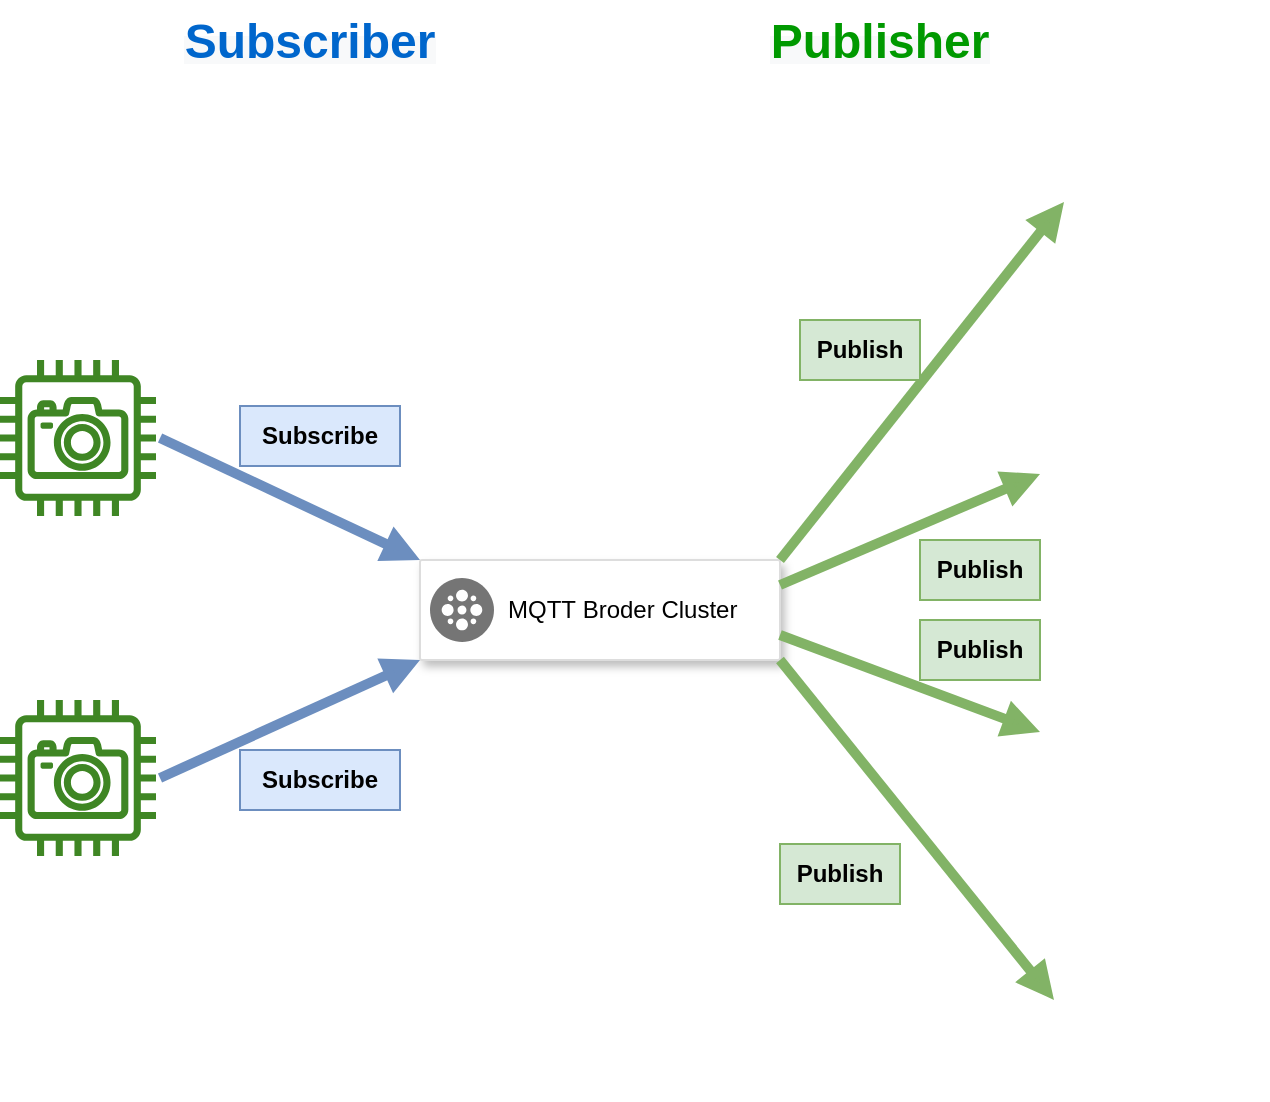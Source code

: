 <mxfile version="20.0.0" type="github">
  <diagram id="NAYpggJsyva3lEqOiGOr" name="Page-1">
    <mxGraphModel dx="1369" dy="661" grid="1" gridSize="10" guides="1" tooltips="1" connect="1" arrows="1" fold="1" page="1" pageScale="1" pageWidth="827" pageHeight="1169" math="0" shadow="0">
      <root>
        <mxCell id="0" />
        <mxCell id="1" parent="0" />
        <mxCell id="WDl2ei13sb9K8poqejtt-1" value="" style="sketch=0;outlineConnect=0;fontColor=#232F3E;gradientColor=none;fillColor=#3F8624;strokeColor=none;dashed=0;verticalLabelPosition=bottom;verticalAlign=top;align=center;html=1;fontSize=12;fontStyle=0;aspect=fixed;pointerEvents=1;shape=mxgraph.aws4.camera;" vertex="1" parent="1">
          <mxGeometry x="90" y="230" width="78" height="78" as="geometry" />
        </mxCell>
        <mxCell id="WDl2ei13sb9K8poqejtt-2" value="" style="sketch=0;outlineConnect=0;fontColor=#232F3E;gradientColor=none;fillColor=#3F8624;strokeColor=none;dashed=0;verticalLabelPosition=bottom;verticalAlign=top;align=center;html=1;fontSize=12;fontStyle=0;aspect=fixed;pointerEvents=1;shape=mxgraph.aws4.camera;" vertex="1" parent="1">
          <mxGeometry x="90" y="400" width="78" height="78" as="geometry" />
        </mxCell>
        <mxCell id="WDl2ei13sb9K8poqejtt-3" value="" style="strokeColor=#dddddd;shadow=1;strokeWidth=1;rounded=1;absoluteArcSize=1;arcSize=2;" vertex="1" parent="1">
          <mxGeometry x="300" y="330" width="180" height="50" as="geometry" />
        </mxCell>
        <mxCell id="WDl2ei13sb9K8poqejtt-4" value="&lt;div style=&quot;text-align: center;&quot;&gt;&lt;span style=&quot;background-color: initial;&quot;&gt;MQTT&amp;nbsp;&lt;/span&gt;&lt;span style=&quot;background-color: initial;&quot;&gt;Broder&amp;nbsp;&lt;/span&gt;&lt;span style=&quot;background-color: initial;&quot;&gt;Cluster&lt;/span&gt;&lt;/div&gt;" style="sketch=0;dashed=0;connectable=0;html=1;fillColor=#757575;strokeColor=none;shape=mxgraph.gcp2.cluster;part=1;labelPosition=right;verticalLabelPosition=middle;align=left;verticalAlign=middle;spacingLeft=5;fontSize=12;" vertex="1" parent="WDl2ei13sb9K8poqejtt-3">
          <mxGeometry y="0.5" width="32" height="32" relative="1" as="geometry">
            <mxPoint x="5" y="-16" as="offset" />
          </mxGeometry>
        </mxCell>
        <mxCell id="WDl2ei13sb9K8poqejtt-5" value="" style="shape=image;verticalLabelPosition=bottom;labelBackgroundColor=default;verticalAlign=top;aspect=fixed;imageAspect=0;image=https://is1-ssl.mzstatic.com/image/thumb/Purple114/v4/c5/90/f9/c590f9ae-b6f5-b412-1456-228c4067a8d3/AppIcon-85-220-0-4-2x.png/1200x630bb.png;" vertex="1" parent="1">
          <mxGeometry x="617" y="500" width="100" height="100" as="geometry" />
        </mxCell>
        <mxCell id="WDl2ei13sb9K8poqejtt-6" value="" style="shape=image;verticalLabelPosition=bottom;labelBackgroundColor=default;verticalAlign=top;aspect=fixed;imageAspect=0;image=https://upload.wikimedia.org/wikipedia/commons/2/2d/Mobile-Smartphone-icon.png;" vertex="1" parent="1">
          <mxGeometry x="610" y="360" width="112" height="112" as="geometry" />
        </mxCell>
        <mxCell id="WDl2ei13sb9K8poqejtt-7" value="" style="shape=image;verticalLabelPosition=bottom;labelBackgroundColor=default;verticalAlign=top;aspect=fixed;imageAspect=0;image=https://findicons.com/files/icons/315/hydropro_v2/512/my_computer.png;" vertex="1" parent="1">
          <mxGeometry x="622" y="100" width="102" height="102" as="geometry" />
        </mxCell>
        <mxCell id="WDl2ei13sb9K8poqejtt-8" value="" style="shape=image;verticalLabelPosition=bottom;labelBackgroundColor=default;verticalAlign=top;aspect=fixed;imageAspect=0;image=https://cdn-icons-png.flaticon.com/512/1803/1803974.png;" vertex="1" parent="1">
          <mxGeometry x="610" y="230" width="114" height="114" as="geometry" />
        </mxCell>
        <mxCell id="WDl2ei13sb9K8poqejtt-9" value="" style="endArrow=block;html=1;rounded=0;entryX=0;entryY=0;entryDx=0;entryDy=0;strokeWidth=5;fillColor=#dae8fc;strokeColor=#6c8ebf;exitX=1.026;exitY=0.5;exitDx=0;exitDy=0;exitPerimeter=0;endFill=1;" edge="1" parent="1" source="WDl2ei13sb9K8poqejtt-1" target="WDl2ei13sb9K8poqejtt-3">
          <mxGeometry width="50" height="50" relative="1" as="geometry">
            <mxPoint x="390" y="370" as="sourcePoint" />
            <mxPoint x="440" y="320" as="targetPoint" />
          </mxGeometry>
        </mxCell>
        <mxCell id="WDl2ei13sb9K8poqejtt-10" value="" style="endArrow=block;html=1;rounded=0;entryX=0;entryY=1;entryDx=0;entryDy=0;strokeWidth=5;fillColor=#dae8fc;strokeColor=#6c8ebf;endFill=1;" edge="1" parent="1" target="WDl2ei13sb9K8poqejtt-3">
          <mxGeometry width="50" height="50" relative="1" as="geometry">
            <mxPoint x="170" y="439" as="sourcePoint" />
            <mxPoint x="310" y="365" as="targetPoint" />
          </mxGeometry>
        </mxCell>
        <mxCell id="WDl2ei13sb9K8poqejtt-11" value="&lt;b&gt;Subscribe&lt;/b&gt;" style="text;html=1;strokeColor=#6c8ebf;fillColor=#dae8fc;align=center;verticalAlign=middle;whiteSpace=wrap;rounded=0;" vertex="1" parent="1">
          <mxGeometry x="210" y="253" width="80" height="30" as="geometry" />
        </mxCell>
        <mxCell id="WDl2ei13sb9K8poqejtt-12" value="&lt;b&gt;Publish&lt;/b&gt;" style="text;html=1;strokeColor=#82b366;fillColor=#d5e8d4;align=center;verticalAlign=middle;whiteSpace=wrap;rounded=0;" vertex="1" parent="1">
          <mxGeometry x="480" y="472" width="60" height="30" as="geometry" />
        </mxCell>
        <mxCell id="WDl2ei13sb9K8poqejtt-13" value="&lt;b style=&quot;font-family: Helvetica; font-style: normal; font-variant-ligatures: normal; font-variant-caps: normal; letter-spacing: normal; orphans: 2; text-indent: 0px; text-transform: none; widows: 2; word-spacing: 0px; -webkit-text-stroke-width: 0px; background-color: rgb(248, 249, 250); text-decoration-thickness: initial; text-decoration-style: initial; text-decoration-color: initial;&quot;&gt;&lt;font color=&quot;#0066cc&quot; style=&quot;font-size: 24px;&quot;&gt;Subscriber&lt;/font&gt;&lt;/b&gt;" style="text;whiteSpace=wrap;html=1;align=center;" vertex="1" parent="1">
          <mxGeometry x="200" y="50" width="90" height="30" as="geometry" />
        </mxCell>
        <mxCell id="WDl2ei13sb9K8poqejtt-14" value="&lt;b&gt;Subscribe&lt;/b&gt;" style="text;html=1;strokeColor=#6c8ebf;fillColor=#dae8fc;align=center;verticalAlign=middle;whiteSpace=wrap;rounded=0;" vertex="1" parent="1">
          <mxGeometry x="210" y="425" width="80" height="30" as="geometry" />
        </mxCell>
        <mxCell id="WDl2ei13sb9K8poqejtt-15" value="" style="endArrow=block;html=1;rounded=0;entryX=0;entryY=0.5;entryDx=0;entryDy=0;strokeWidth=5;fillColor=#d5e8d4;strokeColor=#82b366;exitX=1;exitY=0;exitDx=0;exitDy=0;endFill=1;" edge="1" parent="1" source="WDl2ei13sb9K8poqejtt-3" target="WDl2ei13sb9K8poqejtt-7">
          <mxGeometry width="50" height="50" relative="1" as="geometry">
            <mxPoint x="180.028" y="279" as="sourcePoint" />
            <mxPoint x="310" y="340" as="targetPoint" />
          </mxGeometry>
        </mxCell>
        <mxCell id="WDl2ei13sb9K8poqejtt-16" value="" style="endArrow=block;html=1;rounded=0;entryX=0;entryY=0.5;entryDx=0;entryDy=0;strokeWidth=5;fillColor=#d5e8d4;strokeColor=#82b366;exitX=1;exitY=0.25;exitDx=0;exitDy=0;endFill=1;" edge="1" parent="1" source="WDl2ei13sb9K8poqejtt-3" target="WDl2ei13sb9K8poqejtt-8">
          <mxGeometry width="50" height="50" relative="1" as="geometry">
            <mxPoint x="490" y="340" as="sourcePoint" />
            <mxPoint x="632" y="161" as="targetPoint" />
          </mxGeometry>
        </mxCell>
        <mxCell id="WDl2ei13sb9K8poqejtt-17" value="" style="endArrow=block;html=1;rounded=0;entryX=0;entryY=0.5;entryDx=0;entryDy=0;strokeWidth=5;fillColor=#d5e8d4;strokeColor=#82b366;exitX=1;exitY=0.75;exitDx=0;exitDy=0;endFill=1;" edge="1" parent="1" source="WDl2ei13sb9K8poqejtt-3" target="WDl2ei13sb9K8poqejtt-6">
          <mxGeometry width="50" height="50" relative="1" as="geometry">
            <mxPoint x="500" y="350" as="sourcePoint" />
            <mxPoint x="620" y="297" as="targetPoint" />
          </mxGeometry>
        </mxCell>
        <mxCell id="WDl2ei13sb9K8poqejtt-18" value="" style="endArrow=block;html=1;rounded=0;entryX=0;entryY=0.5;entryDx=0;entryDy=0;strokeWidth=5;fillColor=#d5e8d4;strokeColor=#82b366;exitX=1;exitY=1;exitDx=0;exitDy=0;endFill=1;" edge="1" parent="1" source="WDl2ei13sb9K8poqejtt-3" target="WDl2ei13sb9K8poqejtt-5">
          <mxGeometry width="50" height="50" relative="1" as="geometry">
            <mxPoint x="510" y="360" as="sourcePoint" />
            <mxPoint x="620" y="426" as="targetPoint" />
          </mxGeometry>
        </mxCell>
        <mxCell id="WDl2ei13sb9K8poqejtt-19" value="&lt;b&gt;Publish&lt;/b&gt;" style="text;html=1;strokeColor=#82b366;fillColor=#d5e8d4;align=center;verticalAlign=middle;whiteSpace=wrap;rounded=0;" vertex="1" parent="1">
          <mxGeometry x="490" y="210" width="60" height="30" as="geometry" />
        </mxCell>
        <mxCell id="WDl2ei13sb9K8poqejtt-20" value="&lt;b&gt;Publish&lt;/b&gt;" style="text;html=1;strokeColor=#82b366;fillColor=#d5e8d4;align=center;verticalAlign=middle;whiteSpace=wrap;rounded=0;" vertex="1" parent="1">
          <mxGeometry x="550" y="320" width="60" height="30" as="geometry" />
        </mxCell>
        <mxCell id="WDl2ei13sb9K8poqejtt-21" value="&lt;b&gt;Publish&lt;/b&gt;" style="text;html=1;strokeColor=#82b366;fillColor=#d5e8d4;align=center;verticalAlign=middle;whiteSpace=wrap;rounded=0;" vertex="1" parent="1">
          <mxGeometry x="550" y="360" width="60" height="30" as="geometry" />
        </mxCell>
        <mxCell id="WDl2ei13sb9K8poqejtt-22" value="&lt;b style=&quot;font-family: Helvetica; font-style: normal; font-variant-ligatures: normal; font-variant-caps: normal; letter-spacing: normal; orphans: 2; text-indent: 0px; text-transform: none; widows: 2; word-spacing: 0px; -webkit-text-stroke-width: 0px; background-color: rgb(248, 249, 250); text-decoration-thickness: initial; text-decoration-style: initial; text-decoration-color: initial;&quot;&gt;&lt;font color=&quot;#009900&quot; style=&quot;font-size: 24px;&quot;&gt;Publisher&lt;/font&gt;&lt;/b&gt;" style="text;whiteSpace=wrap;html=1;align=center;" vertex="1" parent="1">
          <mxGeometry x="490" y="50" width="80" height="30" as="geometry" />
        </mxCell>
      </root>
    </mxGraphModel>
  </diagram>
</mxfile>
